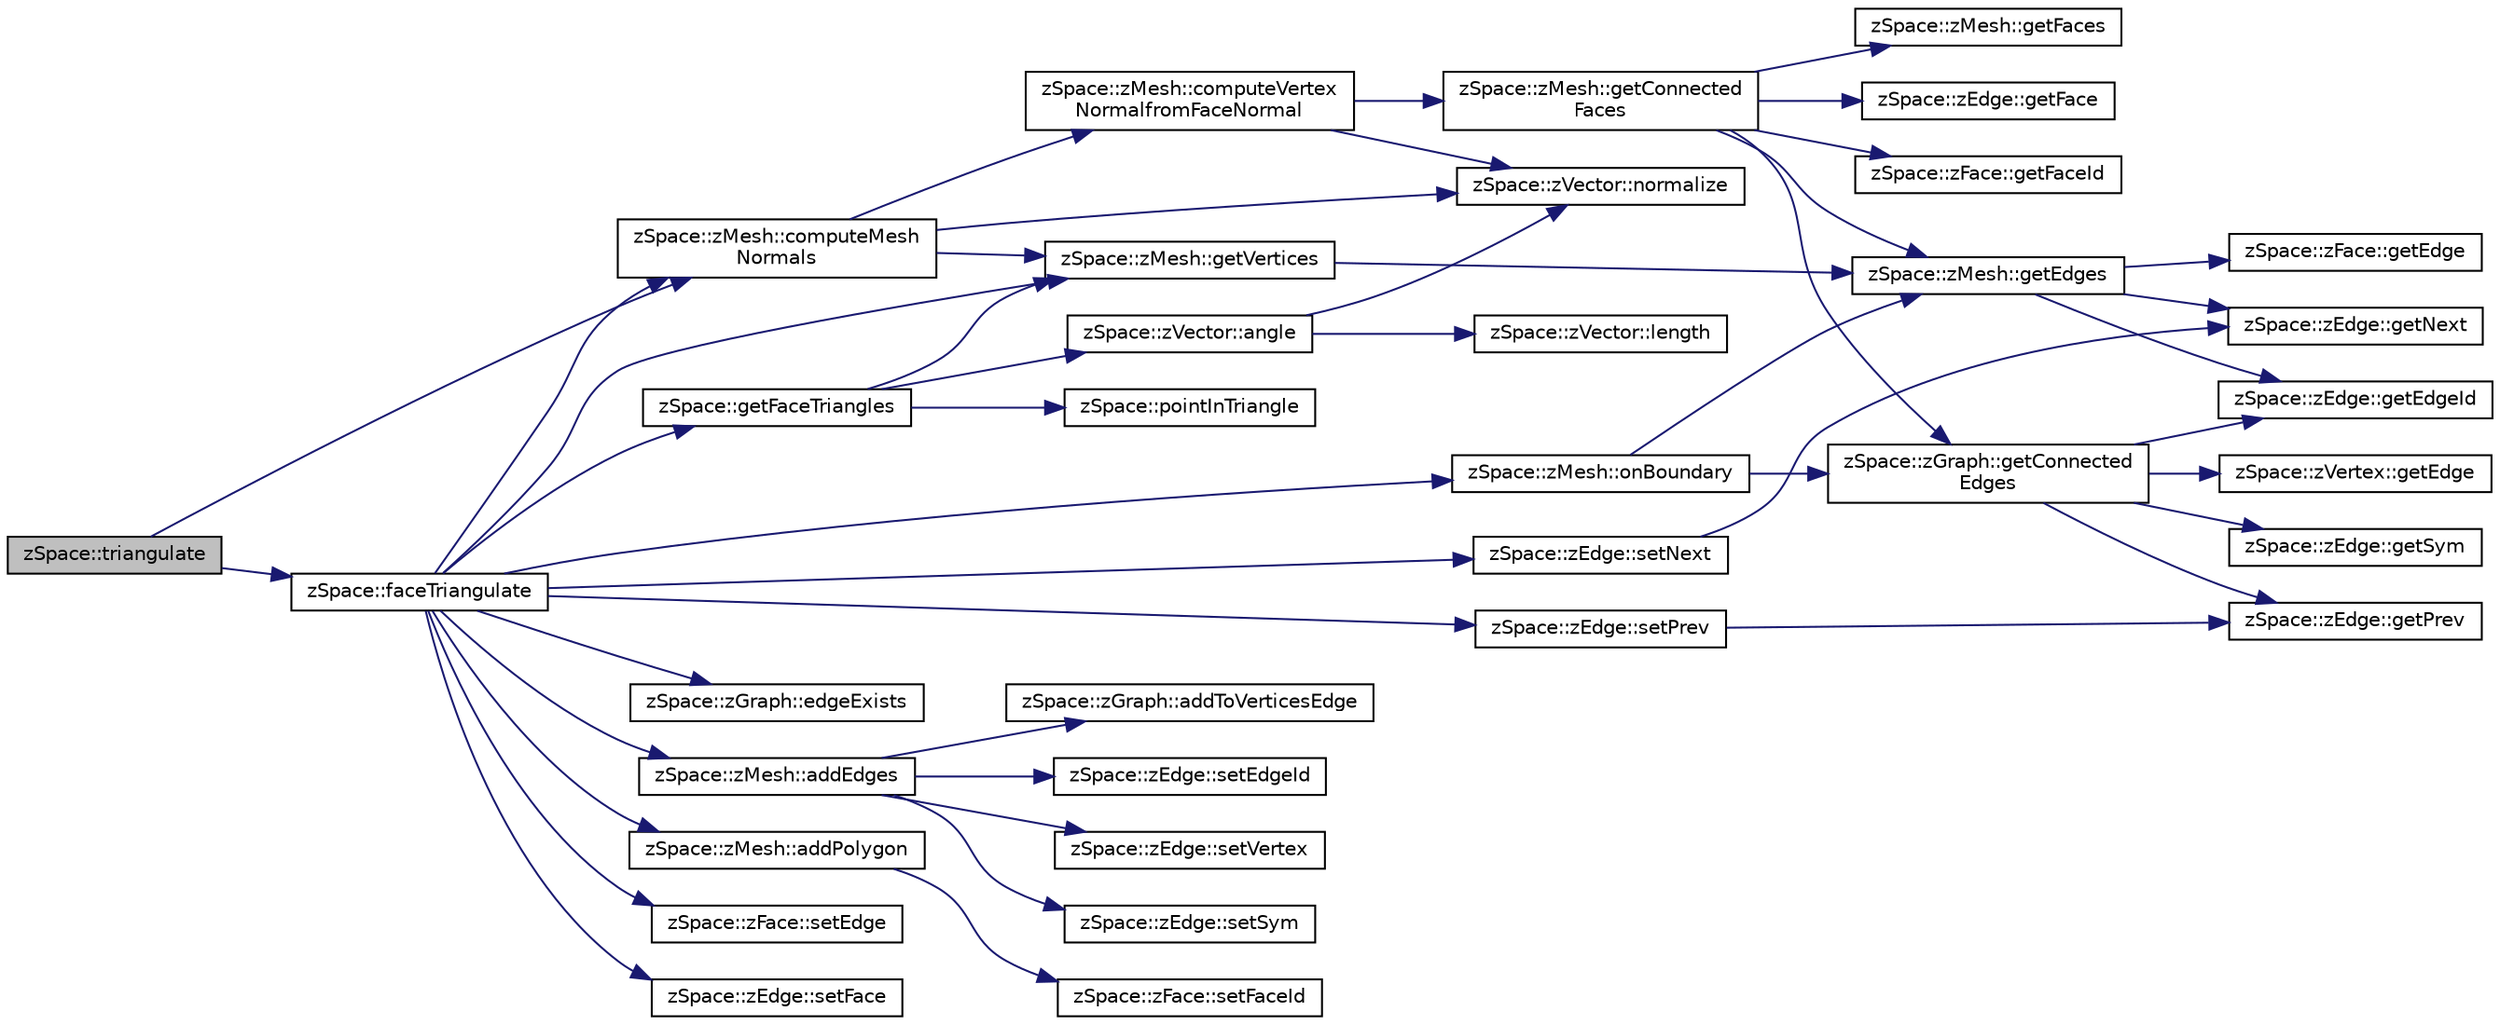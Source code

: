 digraph "zSpace::triangulate"
{
 // LATEX_PDF_SIZE
  edge [fontname="Helvetica",fontsize="10",labelfontname="Helvetica",labelfontsize="10"];
  node [fontname="Helvetica",fontsize="10",shape=record];
  rankdir="LR";
  Node546 [label="zSpace::triangulate",height=0.2,width=0.4,color="black", fillcolor="grey75", style="filled", fontcolor="black",tooltip="This method triangulates the input mesh."];
  Node546 -> Node547 [color="midnightblue",fontsize="10",style="solid",fontname="Helvetica"];
  Node547 [label="zSpace::zMesh::computeMesh\lNormals",height=0.2,width=0.4,color="black", fillcolor="white", style="filled",URL="$classz_space_1_1z_mesh.html#a42be75e01f9b3704fcc85fd745952b22",tooltip="This method computes the normals assoicated with vertices and polygon faces ."];
  Node547 -> Node548 [color="midnightblue",fontsize="10",style="solid",fontname="Helvetica"];
  Node548 [label="zSpace::zMesh::getVertices",height=0.2,width=0.4,color="black", fillcolor="white", style="filled",URL="$classz_space_1_1z_mesh.html#aa3010b8075e42f14efd4c3605085093b",tooltip="This method gets the vertices attached to input zEdge or zFace."];
  Node548 -> Node549 [color="midnightblue",fontsize="10",style="solid",fontname="Helvetica"];
  Node549 [label="zSpace::zMesh::getEdges",height=0.2,width=0.4,color="black", fillcolor="white", style="filled",URL="$classz_space_1_1z_mesh.html#aa705d823873a948a1b62723f24a921b2",tooltip="This method gets the edges of a zFace."];
  Node549 -> Node550 [color="midnightblue",fontsize="10",style="solid",fontname="Helvetica"];
  Node550 [label="zSpace::zFace::getEdge",height=0.2,width=0.4,color="black", fillcolor="white", style="filled",URL="$classz_space_1_1z_face.html#a69a14a515b179226aad1cbc3d7663163",tooltip="This method returns the associated edge of current zFace."];
  Node549 -> Node551 [color="midnightblue",fontsize="10",style="solid",fontname="Helvetica"];
  Node551 [label="zSpace::zEdge::getEdgeId",height=0.2,width=0.4,color="black", fillcolor="white", style="filled",URL="$classz_space_1_1z_edge.html#acd6947ccba055fa6c31d6d386fe68e12",tooltip="This method returns the edgeId of current zEdge."];
  Node549 -> Node552 [color="midnightblue",fontsize="10",style="solid",fontname="Helvetica"];
  Node552 [label="zSpace::zEdge::getNext",height=0.2,width=0.4,color="black", fillcolor="white", style="filled",URL="$classz_space_1_1z_edge.html#a3bce594c06fc4450ce8af3c0b98e2ae3",tooltip="This method returns the next edge of current zEdge."];
  Node547 -> Node553 [color="midnightblue",fontsize="10",style="solid",fontname="Helvetica"];
  Node553 [label="zSpace::zVector::normalize",height=0.2,width=0.4,color="black", fillcolor="white", style="filled",URL="$classz_space_1_1z_vector.html#a27d075d5055bb92ddfe63fae4010339b",tooltip="This method normalizes the vector to unit length."];
  Node547 -> Node554 [color="midnightblue",fontsize="10",style="solid",fontname="Helvetica"];
  Node554 [label="zSpace::zMesh::computeVertex\lNormalfromFaceNormal",height=0.2,width=0.4,color="black", fillcolor="white", style="filled",URL="$classz_space_1_1z_mesh.html#ac27b3838590a838a11243e4fd6ad0b6d",tooltip="This method computes the vertex normals based on the face normals."];
  Node554 -> Node555 [color="midnightblue",fontsize="10",style="solid",fontname="Helvetica"];
  Node555 [label="zSpace::zMesh::getConnected\lFaces",height=0.2,width=0.4,color="black", fillcolor="white", style="filled",URL="$classz_space_1_1z_mesh.html#af37006a17bd4e6945860281a4cbef861",tooltip="This method gets the faces connected to input zVertex or zFace."];
  Node555 -> Node556 [color="midnightblue",fontsize="10",style="solid",fontname="Helvetica"];
  Node556 [label="zSpace::zGraph::getConnected\lEdges",height=0.2,width=0.4,color="black", fillcolor="white", style="filled",URL="$classz_space_1_1z_graph.html#ab623e9a3bfc70e1f140b911cb0645bd2",tooltip="This method gets the edges connected to input zVertex or zEdge."];
  Node556 -> Node557 [color="midnightblue",fontsize="10",style="solid",fontname="Helvetica"];
  Node557 [label="zSpace::zVertex::getEdge",height=0.2,width=0.4,color="black", fillcolor="white", style="filled",URL="$classz_space_1_1z_vertex.html#a7d187864963f642666b8c3bcfecee6e9",tooltip="This method returns the associated edge of current zVertex."];
  Node556 -> Node551 [color="midnightblue",fontsize="10",style="solid",fontname="Helvetica"];
  Node556 -> Node558 [color="midnightblue",fontsize="10",style="solid",fontname="Helvetica"];
  Node558 [label="zSpace::zEdge::getPrev",height=0.2,width=0.4,color="black", fillcolor="white", style="filled",URL="$classz_space_1_1z_edge.html#a01d9d153f7c5ec381474e815384f7d30",tooltip="This method returns the previous edge of current zEdge."];
  Node556 -> Node559 [color="midnightblue",fontsize="10",style="solid",fontname="Helvetica"];
  Node559 [label="zSpace::zEdge::getSym",height=0.2,width=0.4,color="black", fillcolor="white", style="filled",URL="$classz_space_1_1z_edge.html#a461679ac74cc371ad32e94092848f536",tooltip="This method returns the symmetry edge of current zEdge."];
  Node555 -> Node560 [color="midnightblue",fontsize="10",style="solid",fontname="Helvetica"];
  Node560 [label="zSpace::zEdge::getFace",height=0.2,width=0.4,color="black", fillcolor="white", style="filled",URL="$classz_space_1_1z_edge.html#a5646e5bc6a828a39ea287c3c78cfefc9",tooltip="This method returns the face pointed to by the current zEdge."];
  Node555 -> Node561 [color="midnightblue",fontsize="10",style="solid",fontname="Helvetica"];
  Node561 [label="zSpace::zFace::getFaceId",height=0.2,width=0.4,color="black", fillcolor="white", style="filled",URL="$classz_space_1_1z_face.html#a117849660e4f7f800a8562a61964c8e9",tooltip="This method returns the faceId of current zFace."];
  Node555 -> Node549 [color="midnightblue",fontsize="10",style="solid",fontname="Helvetica"];
  Node555 -> Node562 [color="midnightblue",fontsize="10",style="solid",fontname="Helvetica"];
  Node562 [label="zSpace::zMesh::getFaces",height=0.2,width=0.4,color="black", fillcolor="white", style="filled",URL="$classz_space_1_1z_mesh.html#a54de57657a7d157447b019fab56e2765",tooltip="This method gets the faces attached to input zEdge."];
  Node554 -> Node553 [color="midnightblue",fontsize="10",style="solid",fontname="Helvetica"];
  Node546 -> Node563 [color="midnightblue",fontsize="10",style="solid",fontname="Helvetica"];
  Node563 [label="zSpace::faceTriangulate",height=0.2,width=0.4,color="black", fillcolor="white", style="filled",URL="$group__z_mesh_modifiers.html#ga436ab6f006de6e8dcd08c030fed4feb1",tooltip="This method triangulates the input face of the mesh."];
  Node563 -> Node547 [color="midnightblue",fontsize="10",style="solid",fontname="Helvetica"];
  Node563 -> Node548 [color="midnightblue",fontsize="10",style="solid",fontname="Helvetica"];
  Node563 -> Node564 [color="midnightblue",fontsize="10",style="solid",fontname="Helvetica"];
  Node564 [label="zSpace::getFaceTriangles",height=0.2,width=0.4,color="black", fillcolor="white", style="filled",URL="$group__z_mesh_utilities.html#ga1d81b6e6cd06dd32b7795275da6a808c",tooltip="This method triangulates the input polygon using ear clipping algorithm."];
  Node564 -> Node548 [color="midnightblue",fontsize="10",style="solid",fontname="Helvetica"];
  Node564 -> Node565 [color="midnightblue",fontsize="10",style="solid",fontname="Helvetica"];
  Node565 [label="zSpace::zVector::angle",height=0.2,width=0.4,color="black", fillcolor="white", style="filled",URL="$classz_space_1_1z_vector.html#acf4156a0599baccfab7d3ff64bf4c209",tooltip="This method returns the angle between the current zVector and input zVector."];
  Node565 -> Node553 [color="midnightblue",fontsize="10",style="solid",fontname="Helvetica"];
  Node565 -> Node566 [color="midnightblue",fontsize="10",style="solid",fontname="Helvetica"];
  Node566 [label="zSpace::zVector::length",height=0.2,width=0.4,color="black", fillcolor="white", style="filled",URL="$classz_space_1_1z_vector.html#aa3e1fd350f48b30428f95e716a4e3400",tooltip="This method returns the magnitude/length of the zVector."];
  Node564 -> Node567 [color="midnightblue",fontsize="10",style="solid",fontname="Helvetica"];
  Node567 [label="zSpace::pointInTriangle",height=0.2,width=0.4,color="black", fillcolor="white", style="filled",URL="$group__z_vector_matrix_utilities.html#ga5d522fc391c13d491f20a1d3a87996ca",tooltip="This method checks if the given input points liess within the input triangle."];
  Node563 -> Node568 [color="midnightblue",fontsize="10",style="solid",fontname="Helvetica"];
  Node568 [label="zSpace::zGraph::edgeExists",height=0.2,width=0.4,color="black", fillcolor="white", style="filled",URL="$classz_space_1_1z_graph.html#a9c39b6d38d931985c840faa5a86a886c",tooltip="This method detemines if an edge already exists between input vertices."];
  Node563 -> Node569 [color="midnightblue",fontsize="10",style="solid",fontname="Helvetica"];
  Node569 [label="zSpace::zMesh::onBoundary",height=0.2,width=0.4,color="black", fillcolor="white", style="filled",URL="$classz_space_1_1z_mesh.html#aca5218f8a8b5c5f1cde25440d08c57d6",tooltip="This method determines if input zVertex or zEdge or zFace is on the boundary."];
  Node569 -> Node556 [color="midnightblue",fontsize="10",style="solid",fontname="Helvetica"];
  Node569 -> Node549 [color="midnightblue",fontsize="10",style="solid",fontname="Helvetica"];
  Node563 -> Node570 [color="midnightblue",fontsize="10",style="solid",fontname="Helvetica"];
  Node570 [label="zSpace::zMesh::addEdges",height=0.2,width=0.4,color="black", fillcolor="white", style="filled",URL="$classz_space_1_1z_mesh.html#ad1defab345c4b6e08269afd38c1b4db3",tooltip="This method adds an edge and its symmetry edge to the edges array."];
  Node570 -> Node571 [color="midnightblue",fontsize="10",style="solid",fontname="Helvetica"];
  Node571 [label="zSpace::zGraph::addToVerticesEdge",height=0.2,width=0.4,color="black", fillcolor="white", style="filled",URL="$classz_space_1_1z_graph.html#a2fc8a067026f05b77331a484827d7db9",tooltip="This method adds both the half-edges given by input vertex indices to the VerticesEdge Map."];
  Node570 -> Node572 [color="midnightblue",fontsize="10",style="solid",fontname="Helvetica"];
  Node572 [label="zSpace::zEdge::setEdgeId",height=0.2,width=0.4,color="black", fillcolor="white", style="filled",URL="$classz_space_1_1z_edge.html#a3569f2c4f69d82e27db48867a064d40f",tooltip="This method sets the edgeId of current zEdge to the the input value."];
  Node570 -> Node573 [color="midnightblue",fontsize="10",style="solid",fontname="Helvetica"];
  Node573 [label="zSpace::zEdge::setVertex",height=0.2,width=0.4,color="black", fillcolor="white", style="filled",URL="$classz_space_1_1z_edge.html#a93530eb3a1da2c02225f30e011db6b7f",tooltip="This method sets the vertex pointed to by the current zEdge to the the input zVertex."];
  Node570 -> Node574 [color="midnightblue",fontsize="10",style="solid",fontname="Helvetica"];
  Node574 [label="zSpace::zEdge::setSym",height=0.2,width=0.4,color="black", fillcolor="white", style="filled",URL="$classz_space_1_1z_edge.html#a7d1c8dcd2272dff68a7f38a3326e8a7d",tooltip="This method sets the symmetry edge of current zEdge to the the input edge."];
  Node563 -> Node575 [color="midnightblue",fontsize="10",style="solid",fontname="Helvetica"];
  Node575 [label="zSpace::zMesh::addPolygon",height=0.2,width=0.4,color="black", fillcolor="white", style="filled",URL="$classz_space_1_1z_mesh.html#abb95d78c8893bcc3c37ef5d7241f15a4",tooltip="This method adds a face with null edge pointer to the faces array."];
  Node575 -> Node576 [color="midnightblue",fontsize="10",style="solid",fontname="Helvetica"];
  Node576 [label="zSpace::zFace::setFaceId",height=0.2,width=0.4,color="black", fillcolor="white", style="filled",URL="$classz_space_1_1z_face.html#a86c38a1ccc49701e0f35eb2c64a13b8a",tooltip="This method sets the faceId of current zFace to the the input value."];
  Node563 -> Node577 [color="midnightblue",fontsize="10",style="solid",fontname="Helvetica"];
  Node577 [label="zSpace::zFace::setEdge",height=0.2,width=0.4,color="black", fillcolor="white", style="filled",URL="$classz_space_1_1z_face.html#a3701746b7939f7e780ed042bad050ad7",tooltip="This method sets the associated edge of current zFace to the the input edge."];
  Node563 -> Node578 [color="midnightblue",fontsize="10",style="solid",fontname="Helvetica"];
  Node578 [label="zSpace::zEdge::setFace",height=0.2,width=0.4,color="black", fillcolor="white", style="filled",URL="$classz_space_1_1z_edge.html#a7e75a5d8239e9ffc5e5f3104db769519",tooltip="This method sets the face pointed to by the current zEdge to the the input zFace."];
  Node563 -> Node579 [color="midnightblue",fontsize="10",style="solid",fontname="Helvetica"];
  Node579 [label="zSpace::zEdge::setNext",height=0.2,width=0.4,color="black", fillcolor="white", style="filled",URL="$classz_space_1_1z_edge.html#a5998712a83b56abd65880f3125f0d3c9",tooltip="This method sets the next edge of current zEdge to the the input edge."];
  Node579 -> Node552 [color="midnightblue",fontsize="10",style="solid",fontname="Helvetica"];
  Node563 -> Node580 [color="midnightblue",fontsize="10",style="solid",fontname="Helvetica"];
  Node580 [label="zSpace::zEdge::setPrev",height=0.2,width=0.4,color="black", fillcolor="white", style="filled",URL="$classz_space_1_1z_edge.html#af97abc7295676b01bc278123c86ba0b9",tooltip="This method sets the previous edge of current zEdge to the the input edge."];
  Node580 -> Node558 [color="midnightblue",fontsize="10",style="solid",fontname="Helvetica"];
}
